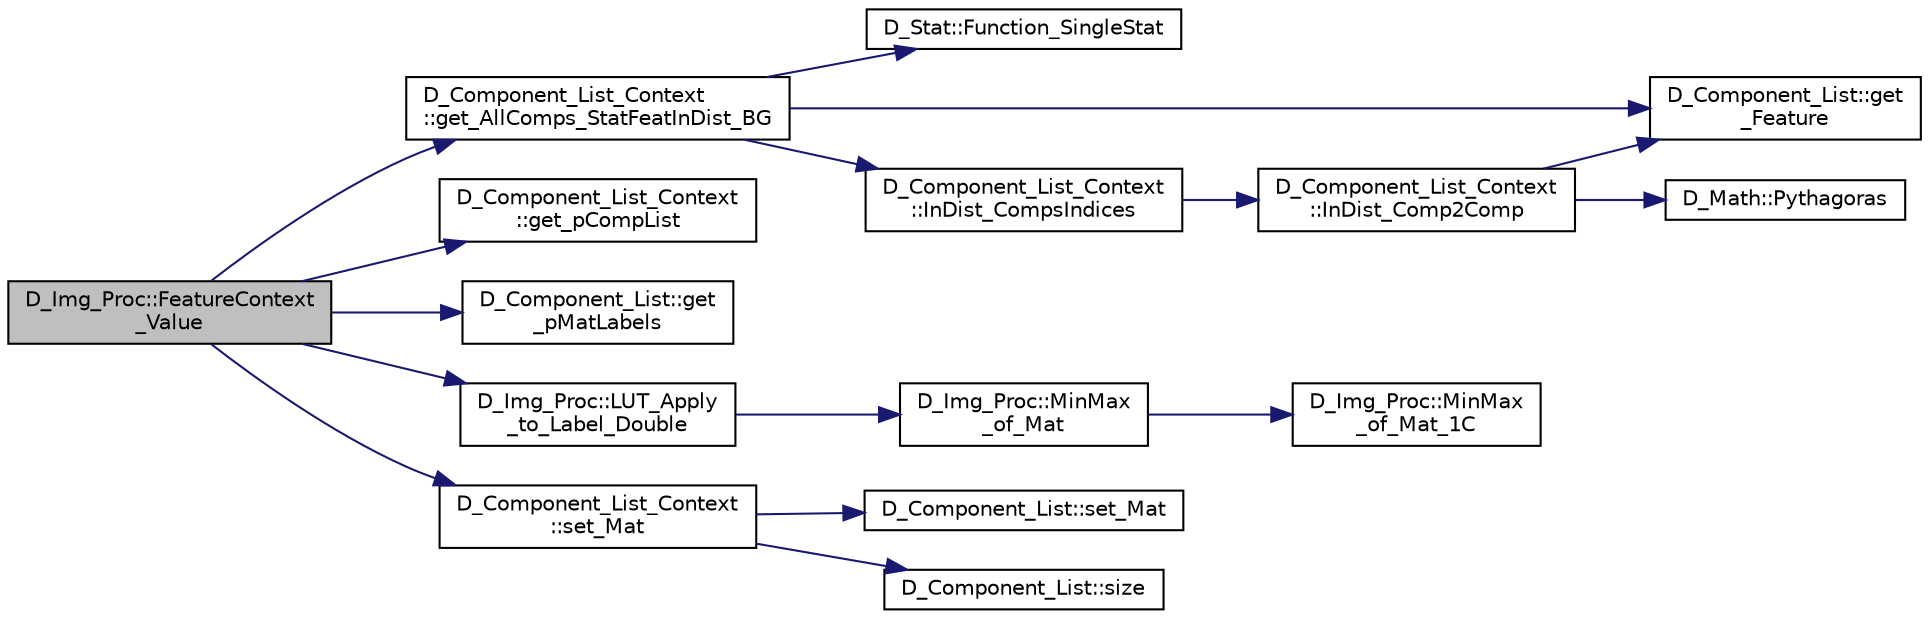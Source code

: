 digraph "D_Img_Proc::FeatureContext_Value"
{
 // LATEX_PDF_SIZE
  edge [fontname="Helvetica",fontsize="10",labelfontname="Helvetica",labelfontsize="10"];
  node [fontname="Helvetica",fontsize="10",shape=record];
  rankdir="LR";
  Node1 [label="D_Img_Proc::FeatureContext\l_Value",height=0.2,width=0.4,color="black", fillcolor="grey75", style="filled", fontcolor="black",tooltip=" "];
  Node1 -> Node2 [color="midnightblue",fontsize="10",style="solid",fontname="Helvetica"];
  Node2 [label="D_Component_List_Context\l::get_AllComps_StatFeatInDist_BG",height=0.2,width=0.4,color="black", fillcolor="white", style="filled",URL="$class_d___component___list___context.html#ab332aa2d2d9de980915b5ff551cc8e94",tooltip=" "];
  Node2 -> Node3 [color="midnightblue",fontsize="10",style="solid",fontname="Helvetica"];
  Node3 [label="D_Stat::Function_SingleStat",height=0.2,width=0.4,color="black", fillcolor="white", style="filled",URL="$class_d___stat.html#ab4e12eaaed970b1b57407601fe6a6f23",tooltip=" "];
  Node2 -> Node4 [color="midnightblue",fontsize="10",style="solid",fontname="Helvetica"];
  Node4 [label="D_Component_List::get\l_Feature",height=0.2,width=0.4,color="black", fillcolor="white", style="filled",URL="$class_d___component___list.html#ac2d0aaf98eaa50836b2b4f9e3b7097f2",tooltip=" "];
  Node2 -> Node5 [color="midnightblue",fontsize="10",style="solid",fontname="Helvetica"];
  Node5 [label="D_Component_List_Context\l::InDist_CompsIndices",height=0.2,width=0.4,color="black", fillcolor="white", style="filled",URL="$class_d___component___list___context.html#aa7d11d9c8d85eaeeab484c79ad2c2d92",tooltip=" "];
  Node5 -> Node6 [color="midnightblue",fontsize="10",style="solid",fontname="Helvetica"];
  Node6 [label="D_Component_List_Context\l::InDist_Comp2Comp",height=0.2,width=0.4,color="black", fillcolor="white", style="filled",URL="$class_d___component___list___context.html#a5bb27c99a1beebc3e1b6226ed0e5add5",tooltip=" "];
  Node6 -> Node4 [color="midnightblue",fontsize="10",style="solid",fontname="Helvetica"];
  Node6 -> Node7 [color="midnightblue",fontsize="10",style="solid",fontname="Helvetica"];
  Node7 [label="D_Math::Pythagoras",height=0.2,width=0.4,color="black", fillcolor="white", style="filled",URL="$class_d___math.html#ab371dcece8b3a078f250e0f9d2ff5cf5",tooltip=" "];
  Node1 -> Node8 [color="midnightblue",fontsize="10",style="solid",fontname="Helvetica"];
  Node8 [label="D_Component_List_Context\l::get_pCompList",height=0.2,width=0.4,color="black", fillcolor="white", style="filled",URL="$class_d___component___list___context.html#ae5363383c10e7cbb767d9bc0ef26f019",tooltip=" "];
  Node1 -> Node9 [color="midnightblue",fontsize="10",style="solid",fontname="Helvetica"];
  Node9 [label="D_Component_List::get\l_pMatLabels",height=0.2,width=0.4,color="black", fillcolor="white", style="filled",URL="$class_d___component___list.html#a28ed1535448fa2f9650fad77fdd436de",tooltip=" "];
  Node1 -> Node10 [color="midnightblue",fontsize="10",style="solid",fontname="Helvetica"];
  Node10 [label="D_Img_Proc::LUT_Apply\l_to_Label_Double",height=0.2,width=0.4,color="black", fillcolor="white", style="filled",URL="$class_d___img___proc.html#adbf510da2ab684963c9a25f2f4ef8b38",tooltip=" "];
  Node10 -> Node11 [color="midnightblue",fontsize="10",style="solid",fontname="Helvetica"];
  Node11 [label="D_Img_Proc::MinMax\l_of_Mat",height=0.2,width=0.4,color="black", fillcolor="white", style="filled",URL="$class_d___img___proc.html#a610c8b5d541644948c3267fedcda5cb7",tooltip=" "];
  Node11 -> Node12 [color="midnightblue",fontsize="10",style="solid",fontname="Helvetica"];
  Node12 [label="D_Img_Proc::MinMax\l_of_Mat_1C",height=0.2,width=0.4,color="black", fillcolor="white", style="filled",URL="$class_d___img___proc.html#ab630a1029be7b20ea6edf45332e733fd",tooltip=" "];
  Node1 -> Node13 [color="midnightblue",fontsize="10",style="solid",fontname="Helvetica"];
  Node13 [label="D_Component_List_Context\l::set_Mat",height=0.2,width=0.4,color="black", fillcolor="white", style="filled",URL="$class_d___component___list___context.html#a4d54b3e813aa6cc5686cca65b7fed6ca",tooltip=" "];
  Node13 -> Node14 [color="midnightblue",fontsize="10",style="solid",fontname="Helvetica"];
  Node14 [label="D_Component_List::set_Mat",height=0.2,width=0.4,color="black", fillcolor="white", style="filled",URL="$class_d___component___list.html#ae6c31cc0df881423def2950e72306c29",tooltip=" "];
  Node13 -> Node15 [color="midnightblue",fontsize="10",style="solid",fontname="Helvetica"];
  Node15 [label="D_Component_List::size",height=0.2,width=0.4,color="black", fillcolor="white", style="filled",URL="$class_d___component___list.html#a39d1b2ce304399503e229f83e3f4e6f4",tooltip=" "];
}
